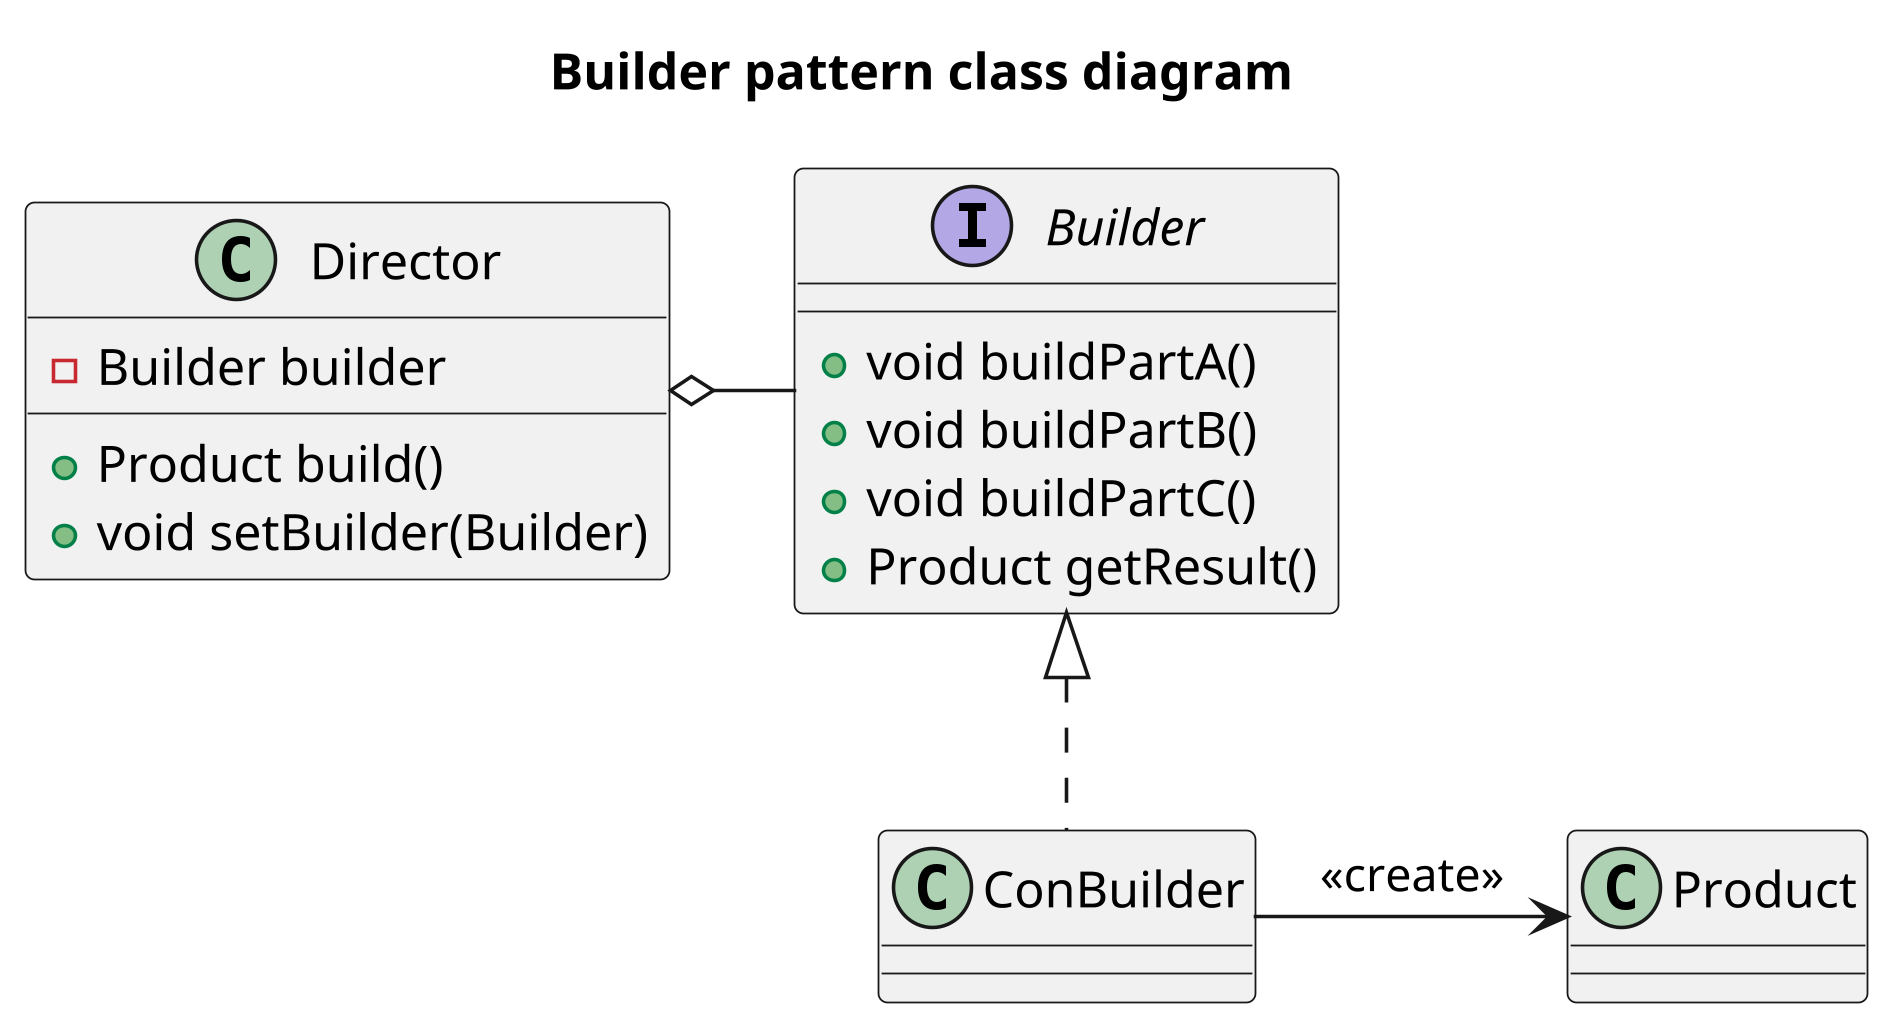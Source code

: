 @startuml
scale 1024 height
title Builder pattern class diagram

interface Builder {
    + void buildPartA()
    + void buildPartB()
    + void buildPartC()
    + Product getResult()
}
class ConBuilder
class Director {
    - Builder builder
    + Product build()
    + void setBuilder(Builder)
}
class Product

Builder <|.. ConBuilder
Director o- Builder
ConBuilder -> Product: <<create>>
@enduml